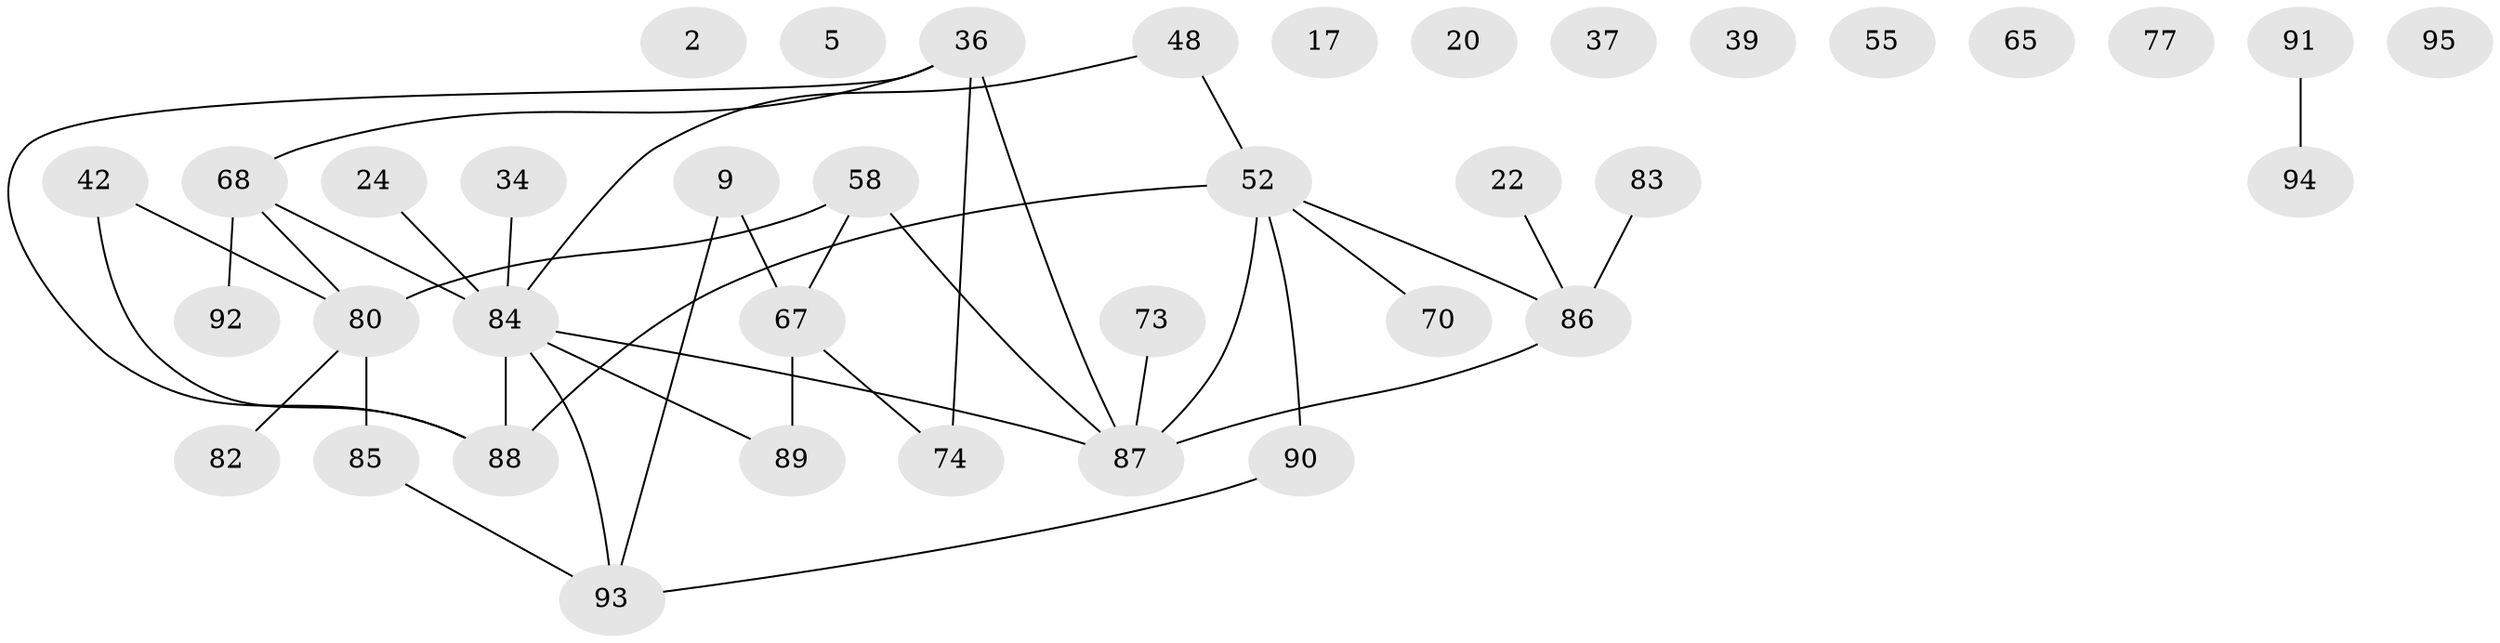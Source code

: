 // original degree distribution, {1: 0.24210526315789474, 0: 0.08421052631578947, 4: 0.10526315789473684, 3: 0.24210526315789474, 2: 0.25263157894736843, 5: 0.05263157894736842, 7: 0.010526315789473684, 6: 0.010526315789473684}
// Generated by graph-tools (version 1.1) at 2025/43/03/04/25 21:43:55]
// undirected, 38 vertices, 38 edges
graph export_dot {
graph [start="1"]
  node [color=gray90,style=filled];
  2;
  5;
  9;
  17;
  20;
  22;
  24;
  34;
  36;
  37 [super="+16"];
  39;
  42 [super="+40"];
  48;
  52 [super="+23+32+35"];
  55;
  58 [super="+14+57"];
  65;
  67;
  68 [super="+51"];
  70;
  73 [super="+21"];
  74 [super="+63"];
  77 [super="+62"];
  80;
  82 [super="+47+78"];
  83;
  84 [super="+69+49+60"];
  85 [super="+27"];
  86 [super="+61+15"];
  87 [super="+75+1+81"];
  88 [super="+3+44+72"];
  89 [super="+53"];
  90 [super="+54"];
  91 [super="+56"];
  92;
  93 [super="+31+76"];
  94 [super="+26"];
  95;
  9 -- 67;
  9 -- 93;
  22 -- 86;
  24 -- 84;
  34 -- 84;
  36 -- 88;
  36 -- 68;
  36 -- 74;
  36 -- 87 [weight=2];
  42 -- 80;
  42 -- 88;
  48 -- 52;
  48 -- 84;
  52 -- 87 [weight=2];
  52 -- 88 [weight=2];
  52 -- 70;
  52 -- 86 [weight=2];
  52 -- 90;
  58 -- 67 [weight=2];
  58 -- 80 [weight=2];
  58 -- 87;
  67 -- 89;
  67 -- 74;
  68 -- 80;
  68 -- 92;
  68 -- 84 [weight=2];
  73 -- 87;
  80 -- 85 [weight=2];
  80 -- 82;
  83 -- 86;
  84 -- 87 [weight=2];
  84 -- 88 [weight=3];
  84 -- 93 [weight=2];
  84 -- 89;
  85 -- 93 [weight=2];
  86 -- 87 [weight=2];
  90 -- 93;
  91 -- 94;
}

